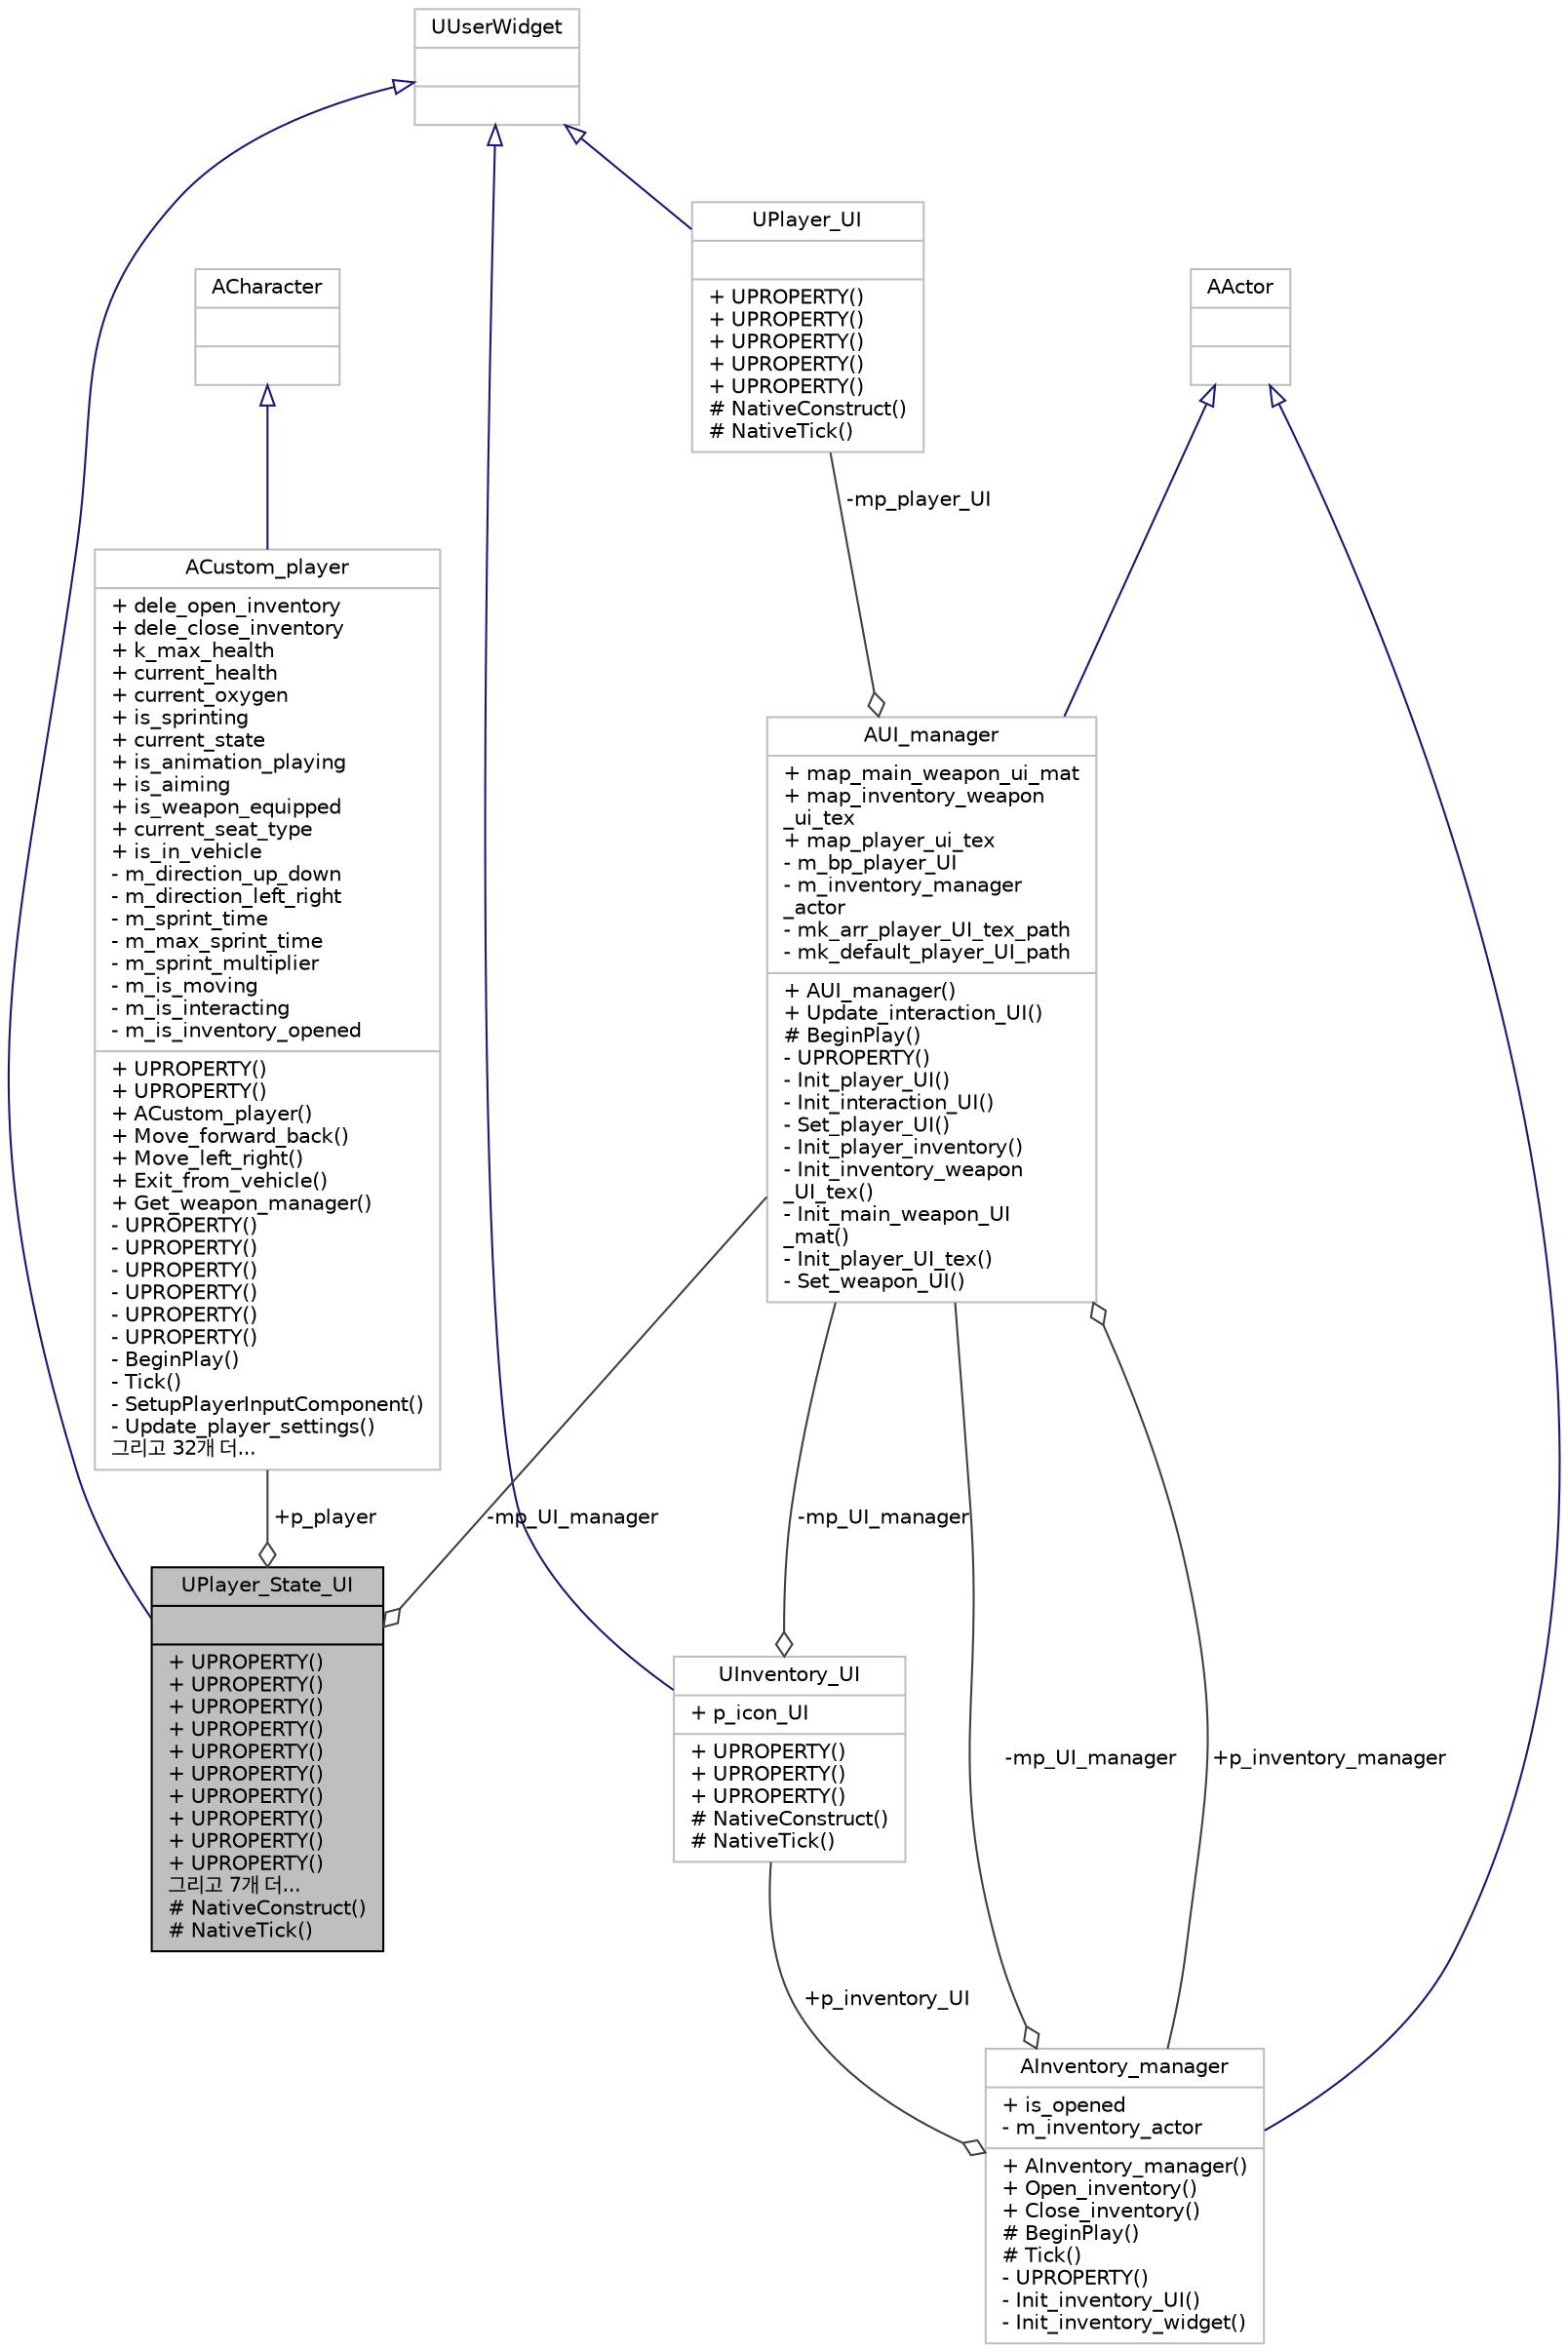 digraph "UPlayer_State_UI"
{
 // LATEX_PDF_SIZE
  edge [fontname="Helvetica",fontsize="10",labelfontname="Helvetica",labelfontsize="10"];
  node [fontname="Helvetica",fontsize="10",shape=record];
  Node1 [label="{UPlayer_State_UI\n||+ UPROPERTY()\l+ UPROPERTY()\l+ UPROPERTY()\l+ UPROPERTY()\l+ UPROPERTY()\l+ UPROPERTY()\l+ UPROPERTY()\l+ UPROPERTY()\l+ UPROPERTY()\l+ UPROPERTY()\l그리고 7개 더...\l# NativeConstruct()\l# NativeTick()\l}",height=0.2,width=0.4,color="black", fillcolor="grey75", style="filled", fontcolor="black",tooltip=" "];
  Node2 -> Node1 [dir="back",color="midnightblue",fontsize="10",style="solid",arrowtail="onormal",fontname="Helvetica"];
  Node2 [label="{UUserWidget\n||}",height=0.2,width=0.4,color="grey75", fillcolor="white", style="filled",tooltip=" "];
  Node3 -> Node1 [color="grey25",fontsize="10",style="solid",label=" -mp_UI_manager" ,arrowhead="odiamond",fontname="Helvetica"];
  Node3 [label="{AUI_manager\n|+ map_main_weapon_ui_mat\l+ map_inventory_weapon\l_ui_tex\l+ map_player_ui_tex\l- m_bp_player_UI\l- m_inventory_manager\l_actor\l- mk_arr_player_UI_tex_path\l- mk_default_player_UI_path\l|+ AUI_manager()\l+ Update_interaction_UI()\l# BeginPlay()\l- UPROPERTY()\l- Init_player_UI()\l- Init_interaction_UI()\l- Set_player_UI()\l- Init_player_inventory()\l- Init_inventory_weapon\l_UI_tex()\l- Init_main_weapon_UI\l_mat()\l- Init_player_UI_tex()\l- Set_weapon_UI()\l}",height=0.2,width=0.4,color="grey75", fillcolor="white", style="filled",URL="$class_a_u_i__manager.html",tooltip=" "];
  Node4 -> Node3 [dir="back",color="midnightblue",fontsize="10",style="solid",arrowtail="onormal",fontname="Helvetica"];
  Node4 [label="{AActor\n||}",height=0.2,width=0.4,color="grey75", fillcolor="white", style="filled",tooltip=" "];
  Node5 -> Node3 [color="grey25",fontsize="10",style="solid",label=" -mp_player_UI" ,arrowhead="odiamond",fontname="Helvetica"];
  Node5 [label="{UPlayer_UI\n||+ UPROPERTY()\l+ UPROPERTY()\l+ UPROPERTY()\l+ UPROPERTY()\l+ UPROPERTY()\l# NativeConstruct()\l# NativeTick()\l}",height=0.2,width=0.4,color="grey75", fillcolor="white", style="filled",URL="$class_u_player___u_i.html",tooltip=" "];
  Node2 -> Node5 [dir="back",color="midnightblue",fontsize="10",style="solid",arrowtail="onormal",fontname="Helvetica"];
  Node6 -> Node3 [color="grey25",fontsize="10",style="solid",label=" +p_inventory_manager" ,arrowhead="odiamond",fontname="Helvetica"];
  Node6 [label="{AInventory_manager\n|+ is_opened\l- m_inventory_actor\l|+ AInventory_manager()\l+ Open_inventory()\l+ Close_inventory()\l# BeginPlay()\l# Tick()\l- UPROPERTY()\l- Init_inventory_UI()\l- Init_inventory_widget()\l}",height=0.2,width=0.4,color="grey75", fillcolor="white", style="filled",URL="$class_a_inventory__manager.html",tooltip=" "];
  Node4 -> Node6 [dir="back",color="midnightblue",fontsize="10",style="solid",arrowtail="onormal",fontname="Helvetica"];
  Node3 -> Node6 [color="grey25",fontsize="10",style="solid",label=" -mp_UI_manager" ,arrowhead="odiamond",fontname="Helvetica"];
  Node7 -> Node6 [color="grey25",fontsize="10",style="solid",label=" +p_inventory_UI" ,arrowhead="odiamond",fontname="Helvetica"];
  Node7 [label="{UInventory_UI\n|+ p_icon_UI\l|+ UPROPERTY()\l+ UPROPERTY()\l+ UPROPERTY()\l# NativeConstruct()\l# NativeTick()\l}",height=0.2,width=0.4,color="grey75", fillcolor="white", style="filled",URL="$class_u_inventory___u_i.html",tooltip=" "];
  Node2 -> Node7 [dir="back",color="midnightblue",fontsize="10",style="solid",arrowtail="onormal",fontname="Helvetica"];
  Node3 -> Node7 [color="grey25",fontsize="10",style="solid",label=" -mp_UI_manager" ,arrowhead="odiamond",fontname="Helvetica"];
  Node8 -> Node1 [color="grey25",fontsize="10",style="solid",label=" +p_player" ,arrowhead="odiamond",fontname="Helvetica"];
  Node8 [label="{ACustom_player\n|+ dele_open_inventory\l+ dele_close_inventory\l+ k_max_health\l+ current_health\l+ current_oxygen\l+ is_sprinting\l+ current_state\l+ is_animation_playing\l+ is_aiming\l+ is_weapon_equipped\l+ current_seat_type\l+ is_in_vehicle\l- m_direction_up_down\l- m_direction_left_right\l- m_sprint_time\l- m_max_sprint_time\l- m_sprint_multiplier\l- m_is_moving\l- m_is_interacting\l- m_is_inventory_opened\l|+ UPROPERTY()\l+ UPROPERTY()\l+ ACustom_player()\l+ Move_forward_back()\l+ Move_left_right()\l+ Exit_from_vehicle()\l+ Get_weapon_manager()\l- UPROPERTY()\l- UPROPERTY()\l- UPROPERTY()\l- UPROPERTY()\l- UPROPERTY()\l- UPROPERTY()\l- BeginPlay()\l- Tick()\l- SetupPlayerInputComponent()\l- Update_player_settings()\l그리고 32개 더...\l}",height=0.2,width=0.4,color="grey75", fillcolor="white", style="filled",URL="$class_a_custom__player.html",tooltip=" "];
  Node9 -> Node8 [dir="back",color="midnightblue",fontsize="10",style="solid",arrowtail="onormal",fontname="Helvetica"];
  Node9 [label="{ACharacter\n||}",height=0.2,width=0.4,color="grey75", fillcolor="white", style="filled",tooltip=" "];
}
